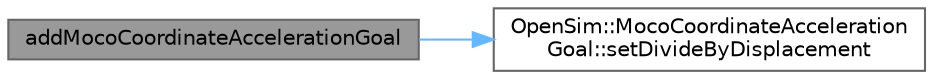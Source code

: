 digraph "addMocoCoordinateAccelerationGoal"
{
 // LATEX_PDF_SIZE
  bgcolor="transparent";
  edge [fontname=Helvetica,fontsize=10,labelfontname=Helvetica,labelfontsize=10];
  node [fontname=Helvetica,fontsize=10,shape=box,height=0.2,width=0.4];
  rankdir="LR";
  Node1 [id="Node000001",label="addMocoCoordinateAccelerationGoal",height=0.2,width=0.4,color="gray40", fillcolor="grey60", style="filled", fontcolor="black",tooltip=" "];
  Node1 -> Node2 [id="edge1_Node000001_Node000002",color="steelblue1",style="solid",tooltip=" "];
  Node2 [id="Node000002",label="OpenSim::MocoCoordinateAcceleration\lGoal::setDivideByDisplacement",height=0.2,width=0.4,color="grey40", fillcolor="white", style="filled",URL="$class_open_sim_1_1_moco_coordinate_acceleration_goal.html#a3ef2697982590b28e9013c929b47e0a4",tooltip=" "];
}
